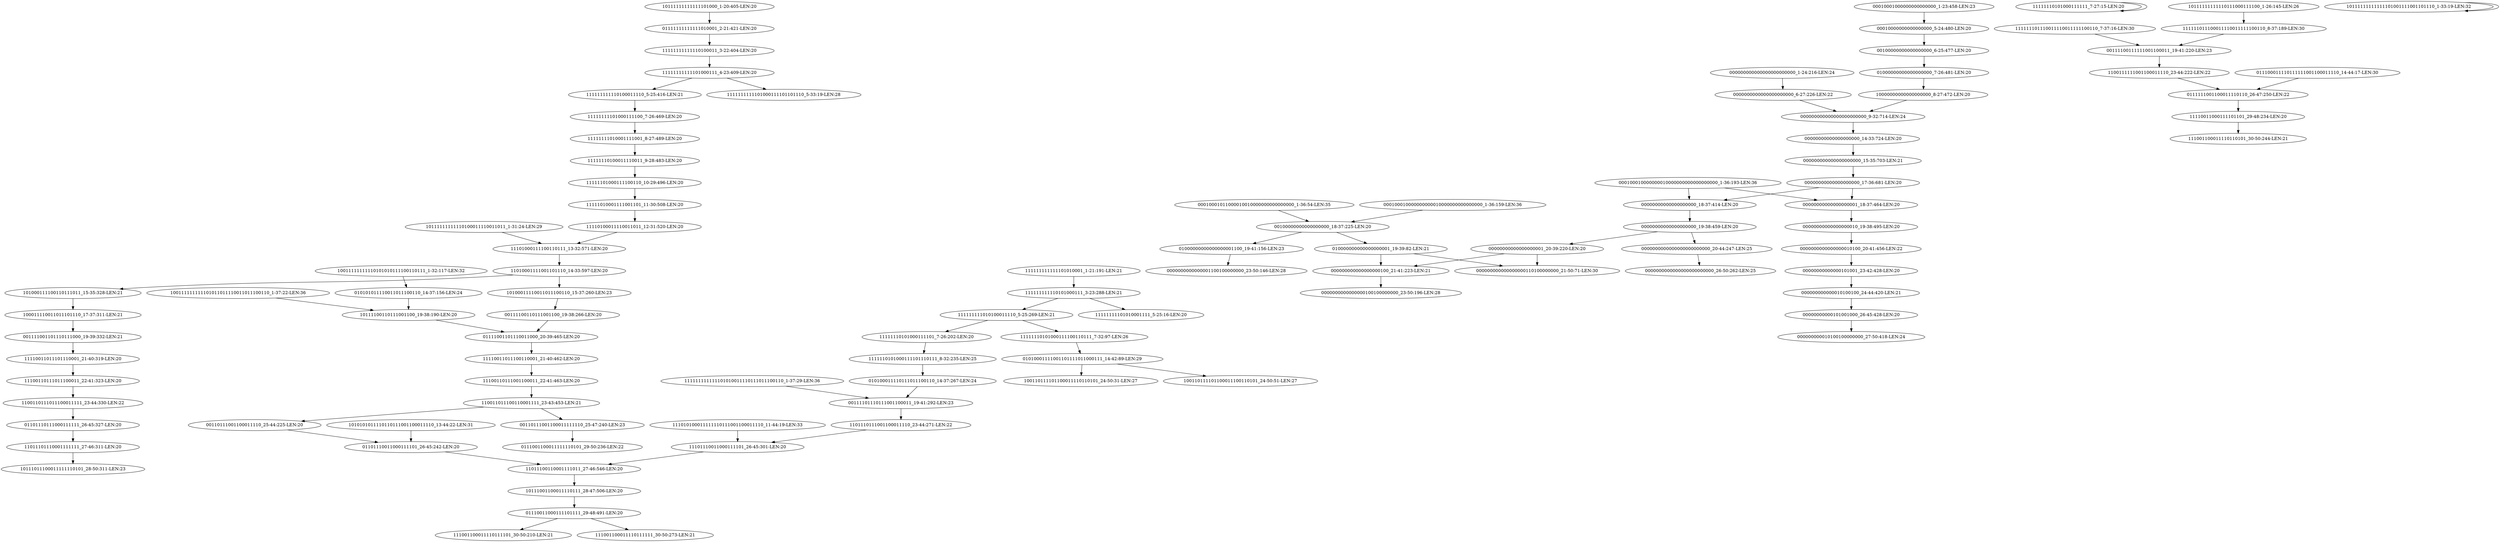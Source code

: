 digraph G {
    "10111111111110100011110011011_1-31:24-LEN:29" -> "11101000111100110111_13-32:571-LEN:20";
    "11111111111110100011_3-22:404-LEN:20" -> "11111111111101000111_4-23:409-LEN:20";
    "111111111010100011110_5-25:269-LEN:21" -> "11111110101000111100110111_7-32:97-LEN:26";
    "111111111010100011110_5-25:269-LEN:21" -> "11111110101000111101_7-26:202-LEN:20";
    "11111101000111100110_10-29:496-LEN:20" -> "11111010001111001101_11-30:508-LEN:20";
    "01111001101110011000_20-39:465-LEN:20" -> "11110011011100110001_21-40:462-LEN:20";
    "00010001011000010010000000000000000_1-36:54-LEN:35" -> "00100000000000000000_18-37:225-LEN:20";
    "01000000000000000001100_19-41:156-LEN:23" -> "0000000000000001100100000000_23-50:146-LEN:28";
    "11111111010001111001_8-27:489-LEN:20" -> "11111110100011110011_9-28:483-LEN:20";
    "11011100110001111011_27-46:546-LEN:20" -> "10111001100011110111_28-47:506-LEN:20";
    "111111111111101010011110111011100110_1-37:29-LEN:36" -> "00111101110111001100011_19-41:292-LEN:23";
    "00000000000000000001_18-37:464-LEN:20" -> "00000000000000000010_19-38:495-LEN:20";
    "111111111110101000111_3-23:288-LEN:21" -> "111111111010100011110_5-25:269-LEN:21";
    "111111111110101000111_3-23:288-LEN:21" -> "11111111101010001111_5-25:16-LEN:20";
    "11111110101000111111_7-27:15-LEN:20" -> "11111110101000111111_7-27:15-LEN:20";
    "0000000000000000000000_6-27:226-LEN:22" -> "000000000000000000000000_9-32:714-LEN:24";
    "00000000000000000010_19-38:495-LEN:20" -> "0000000000000000010100_20-41:456-LEN:22";
    "11111010001111001101_11-30:508-LEN:20" -> "11110100011110011011_12-31:520-LEN:20";
    "00010001000000000000000_1-23:458-LEN:23" -> "00010000000000000000_5-24:480-LEN:20";
    "11111110100011110011_9-28:483-LEN:20" -> "11111101000111100110_10-29:496-LEN:20";
    "11101110011000111101_26-45:301-LEN:20" -> "11011100110001111011_27-46:546-LEN:20";
    "111111101110011110011111100110_7-37:16-LEN:30" -> "00111100111111001100011_19-41:220-LEN:23";
    "000000000000000000000000_9-32:714-LEN:24" -> "00000000000000000000_14-33:724-LEN:20";
    "11100110111011100011_22-41:323-LEN:20" -> "1100110111011100011111_23-44:330-LEN:22";
    "01010001111001101111011000111_14-42:89-LEN:29" -> "100110111101100011110110101_24-50:31-LEN:27";
    "01010001111001101111011000111_14-42:89-LEN:29" -> "100110111101100011100110101_24-50:51-LEN:27";
    "11101000111100110111_13-32:571-LEN:20" -> "11010001111001101110_14-33:597-LEN:20";
    "000000000000010100100_24-44:420-LEN:21" -> "00000000000101001000_26-45:428-LEN:20";
    "11011101110001111111_27-46:311-LEN:20" -> "10111011100011111110101_28-50:311-LEN:23";
    "011100011110111111001100011110_14-44:17-LEN:30" -> "0111111001100011110110_26-47:250-LEN:22";
    "10100011110011011100110_15-37:260-LEN:23" -> "00111100110111001100_19-38:266-LEN:20";
    "000000000000000000000000_1-24:216-LEN:24" -> "0000000000000000000000_6-27:226-LEN:22";
    "1101110111001100011110_23-44:271-LEN:22" -> "11101110011000111101_26-45:301-LEN:20";
    "00111100111111001100011_19-41:220-LEN:23" -> "1100111111001100011110_23-44:222-LEN:22";
    "111010100011111110111001100011110_11-44:19-LEN:33" -> "11101110011000111101_26-45:301-LEN:20";
    "00110111001100011111110_25-47:240-LEN:23" -> "0111001100011111110101_29-50:236-LEN:22";
    "00100000000000000000_18-37:225-LEN:20" -> "01000000000000000001100_19-41:156-LEN:23";
    "00100000000000000000_18-37:225-LEN:20" -> "010000000000000000001_19-39:82-LEN:21";
    "000100010000000010000000000000000000_1-36:193-LEN:36" -> "00000000000000000001_18-37:464-LEN:20";
    "000100010000000010000000000000000000_1-36:193-LEN:36" -> "00000000000000000000_18-37:414-LEN:20";
    "10011111111110101010111100110111_1-32:117-LEN:32" -> "010101011110011011100110_14-37:156-LEN:24";
    "00111101110111001100011_19-41:292-LEN:23" -> "1101110111001100011110_23-44:271-LEN:22";
    "110011011100110001111_23-43:453-LEN:21" -> "00110111001100011111110_25-47:240-LEN:23";
    "110011011100110001111_23-43:453-LEN:21" -> "00110111001100011110_25-44:225-LEN:20";
    "00000000000101001000_26-45:428-LEN:20" -> "000000000010100100000000_27-50:418-LEN:24";
    "01110011000111101111_29-48:491-LEN:20" -> "111001100011110111101_30-50:210-LEN:21";
    "01110011000111101111_29-48:491-LEN:20" -> "111001100011110111111_30-50:273-LEN:21";
    "000000000000000000000_15-35:703-LEN:21" -> "00000000000000000000_17-36:681-LEN:20";
    "11110011011100110001_21-40:462-LEN:20" -> "11100110111001100011_22-41:463-LEN:20";
    "1100110111011100011111_23-44:330-LEN:22" -> "01101110111000111111_26-45:327-LEN:20";
    "11100110111001100011_22-41:463-LEN:20" -> "110011011100110001111_23-43:453-LEN:21";
    "0000000000000000010100_20-41:456-LEN:22" -> "00000000000000101001_23-42:428-LEN:20";
    "00000000000000000000_17-36:681-LEN:20" -> "00000000000000000001_18-37:464-LEN:20";
    "00000000000000000000_17-36:681-LEN:20" -> "00000000000000000000_18-37:414-LEN:20";
    "11010001111001101110_14-33:597-LEN:20" -> "10100011110011011100110_15-37:260-LEN:23";
    "11010001111001101110_14-33:597-LEN:20" -> "101000111100110111011_15-35:328-LEN:21";
    "010100011110111011100110_14-37:267-LEN:24" -> "00111101110111001100011_19-41:292-LEN:23";
    "111111111110100011110_5-25:416-LEN:21" -> "11111111101000111100_7-26:469-LEN:20";
    "00000000000000000000_19-38:459-LEN:20" -> "0000000000000000000000000_20-44:247-LEN:25";
    "00000000000000000000_19-38:459-LEN:20" -> "00000000000000000001_20-39:220-LEN:20";
    "00000000000000101001_23-42:428-LEN:20" -> "000000000000010100100_24-44:420-LEN:21";
    "11111111111101000111_4-23:409-LEN:20" -> "1111111111101000111101101110_5-33:19-LEN:28";
    "11111111111101000111_4-23:409-LEN:20" -> "111111111110100011110_5-25:416-LEN:21";
    "010101011110011011100110_14-37:156-LEN:24" -> "10111100110111001100_19-38:190-LEN:20";
    "10000000000000000000_8-27:472-LEN:20" -> "000000000000000000000000_9-32:714-LEN:24";
    "010000000000000000001_19-39:82-LEN:21" -> "000000000000000000110100000000_21-50:71-LEN:30";
    "010000000000000000001_19-39:82-LEN:21" -> "000000000000000000100_21-41:223-LEN:21";
    "001111001101110111000_19-39:332-LEN:21" -> "11110011011101110001_21-40:319-LEN:20";
    "00100000000000000000_6-25:477-LEN:20" -> "01000000000000000000_7-26:481-LEN:20";
    "10111001100011110111_28-47:506-LEN:20" -> "01110011000111101111_29-48:491-LEN:20";
    "100011110011011101110_17-37:311-LEN:21" -> "001111001101110111000_19-39:332-LEN:21";
    "1010101011110110111001100011110_13-44:22-LEN:31" -> "01101110011000111101_26-45:242-LEN:20";
    "11111110101000111100110111_7-32:97-LEN:26" -> "01010001111001101111011000111_14-42:89-LEN:29";
    "11110011000111101101_29-48:234-LEN:20" -> "111001100011110110101_30-50:244-LEN:21";
    "000100010000000000010000000000000000_1-36:159-LEN:36" -> "00100000000000000000_18-37:225-LEN:20";
    "1111110101000111101110111_8-32:235-LEN:25" -> "010100011110111011100110_14-37:267-LEN:24";
    "11110100011110011011_12-31:520-LEN:20" -> "11101000111100110111_13-32:571-LEN:20";
    "10111111111111101000_1-20:405-LEN:20" -> "01111111111111010001_2-21:421-LEN:20";
    "00010000000000000000_5-24:480-LEN:20" -> "00100000000000000000_6-25:477-LEN:20";
    "111111011100011110011111100110_8-37:189-LEN:30" -> "00111100111111001100011_19-41:220-LEN:23";
    "01101110011000111101_26-45:242-LEN:20" -> "11011100110001111011_27-46:546-LEN:20";
    "00111100110111001100_19-38:266-LEN:20" -> "01111001101110011000_20-39:465-LEN:20";
    "00000000000000000000_14-33:724-LEN:20" -> "000000000000000000000_15-35:703-LEN:21";
    "01101110111000111111_26-45:327-LEN:20" -> "11011101110001111111_27-46:311-LEN:20";
    "000000000000000000100_21-41:223-LEN:21" -> "0000000000000000100100000000_23-50:196-LEN:28";
    "01000000000000000000_7-26:481-LEN:20" -> "10000000000000000000_8-27:472-LEN:20";
    "0111111001100011110110_26-47:250-LEN:22" -> "11110011000111101101_29-48:234-LEN:20";
    "1100111111001100011110_23-44:222-LEN:22" -> "0111111001100011110110_26-47:250-LEN:22";
    "111111111111101010001_1-21:191-LEN:21" -> "111111111110101000111_3-23:288-LEN:21";
    "01111111111111010001_2-21:421-LEN:20" -> "11111111111110100011_3-22:404-LEN:20";
    "11111111101000111100_7-26:469-LEN:20" -> "11111111010001111001_8-27:489-LEN:20";
    "00110111001100011110_25-44:225-LEN:20" -> "01101110011000111101_26-45:242-LEN:20";
    "10111100110111001100_19-38:190-LEN:20" -> "01111001101110011000_20-39:465-LEN:20";
    "10111111111110111000111100_1-26:145-LEN:26" -> "111111011100011110011111100110_8-37:189-LEN:30";
    "0000000000000000000000000_20-44:247-LEN:25" -> "0000000000000000000000000_26-50:262-LEN:25";
    "00000000000000000001_20-39:220-LEN:20" -> "000000000000000000110100000000_21-50:71-LEN:30";
    "00000000000000000001_20-39:220-LEN:20" -> "000000000000000000100_21-41:223-LEN:21";
    "00000000000000000000_18-37:414-LEN:20" -> "00000000000000000000_19-38:459-LEN:20";
    "11110011011101110001_21-40:319-LEN:20" -> "11100110111011100011_22-41:323-LEN:20";
    "11111110101000111101_7-26:202-LEN:20" -> "1111110101000111101110111_8-32:235-LEN:25";
    "101000111100110111011_15-35:328-LEN:21" -> "100011110011011101110_17-37:311-LEN:21";
    "10111111111111101001111001101110_1-33:19-LEN:32" -> "10111111111111101001111001101110_1-33:19-LEN:32";
    "100111111111101011011110011011100110_1-37:22-LEN:36" -> "10111100110111001100_19-38:190-LEN:20";
}
